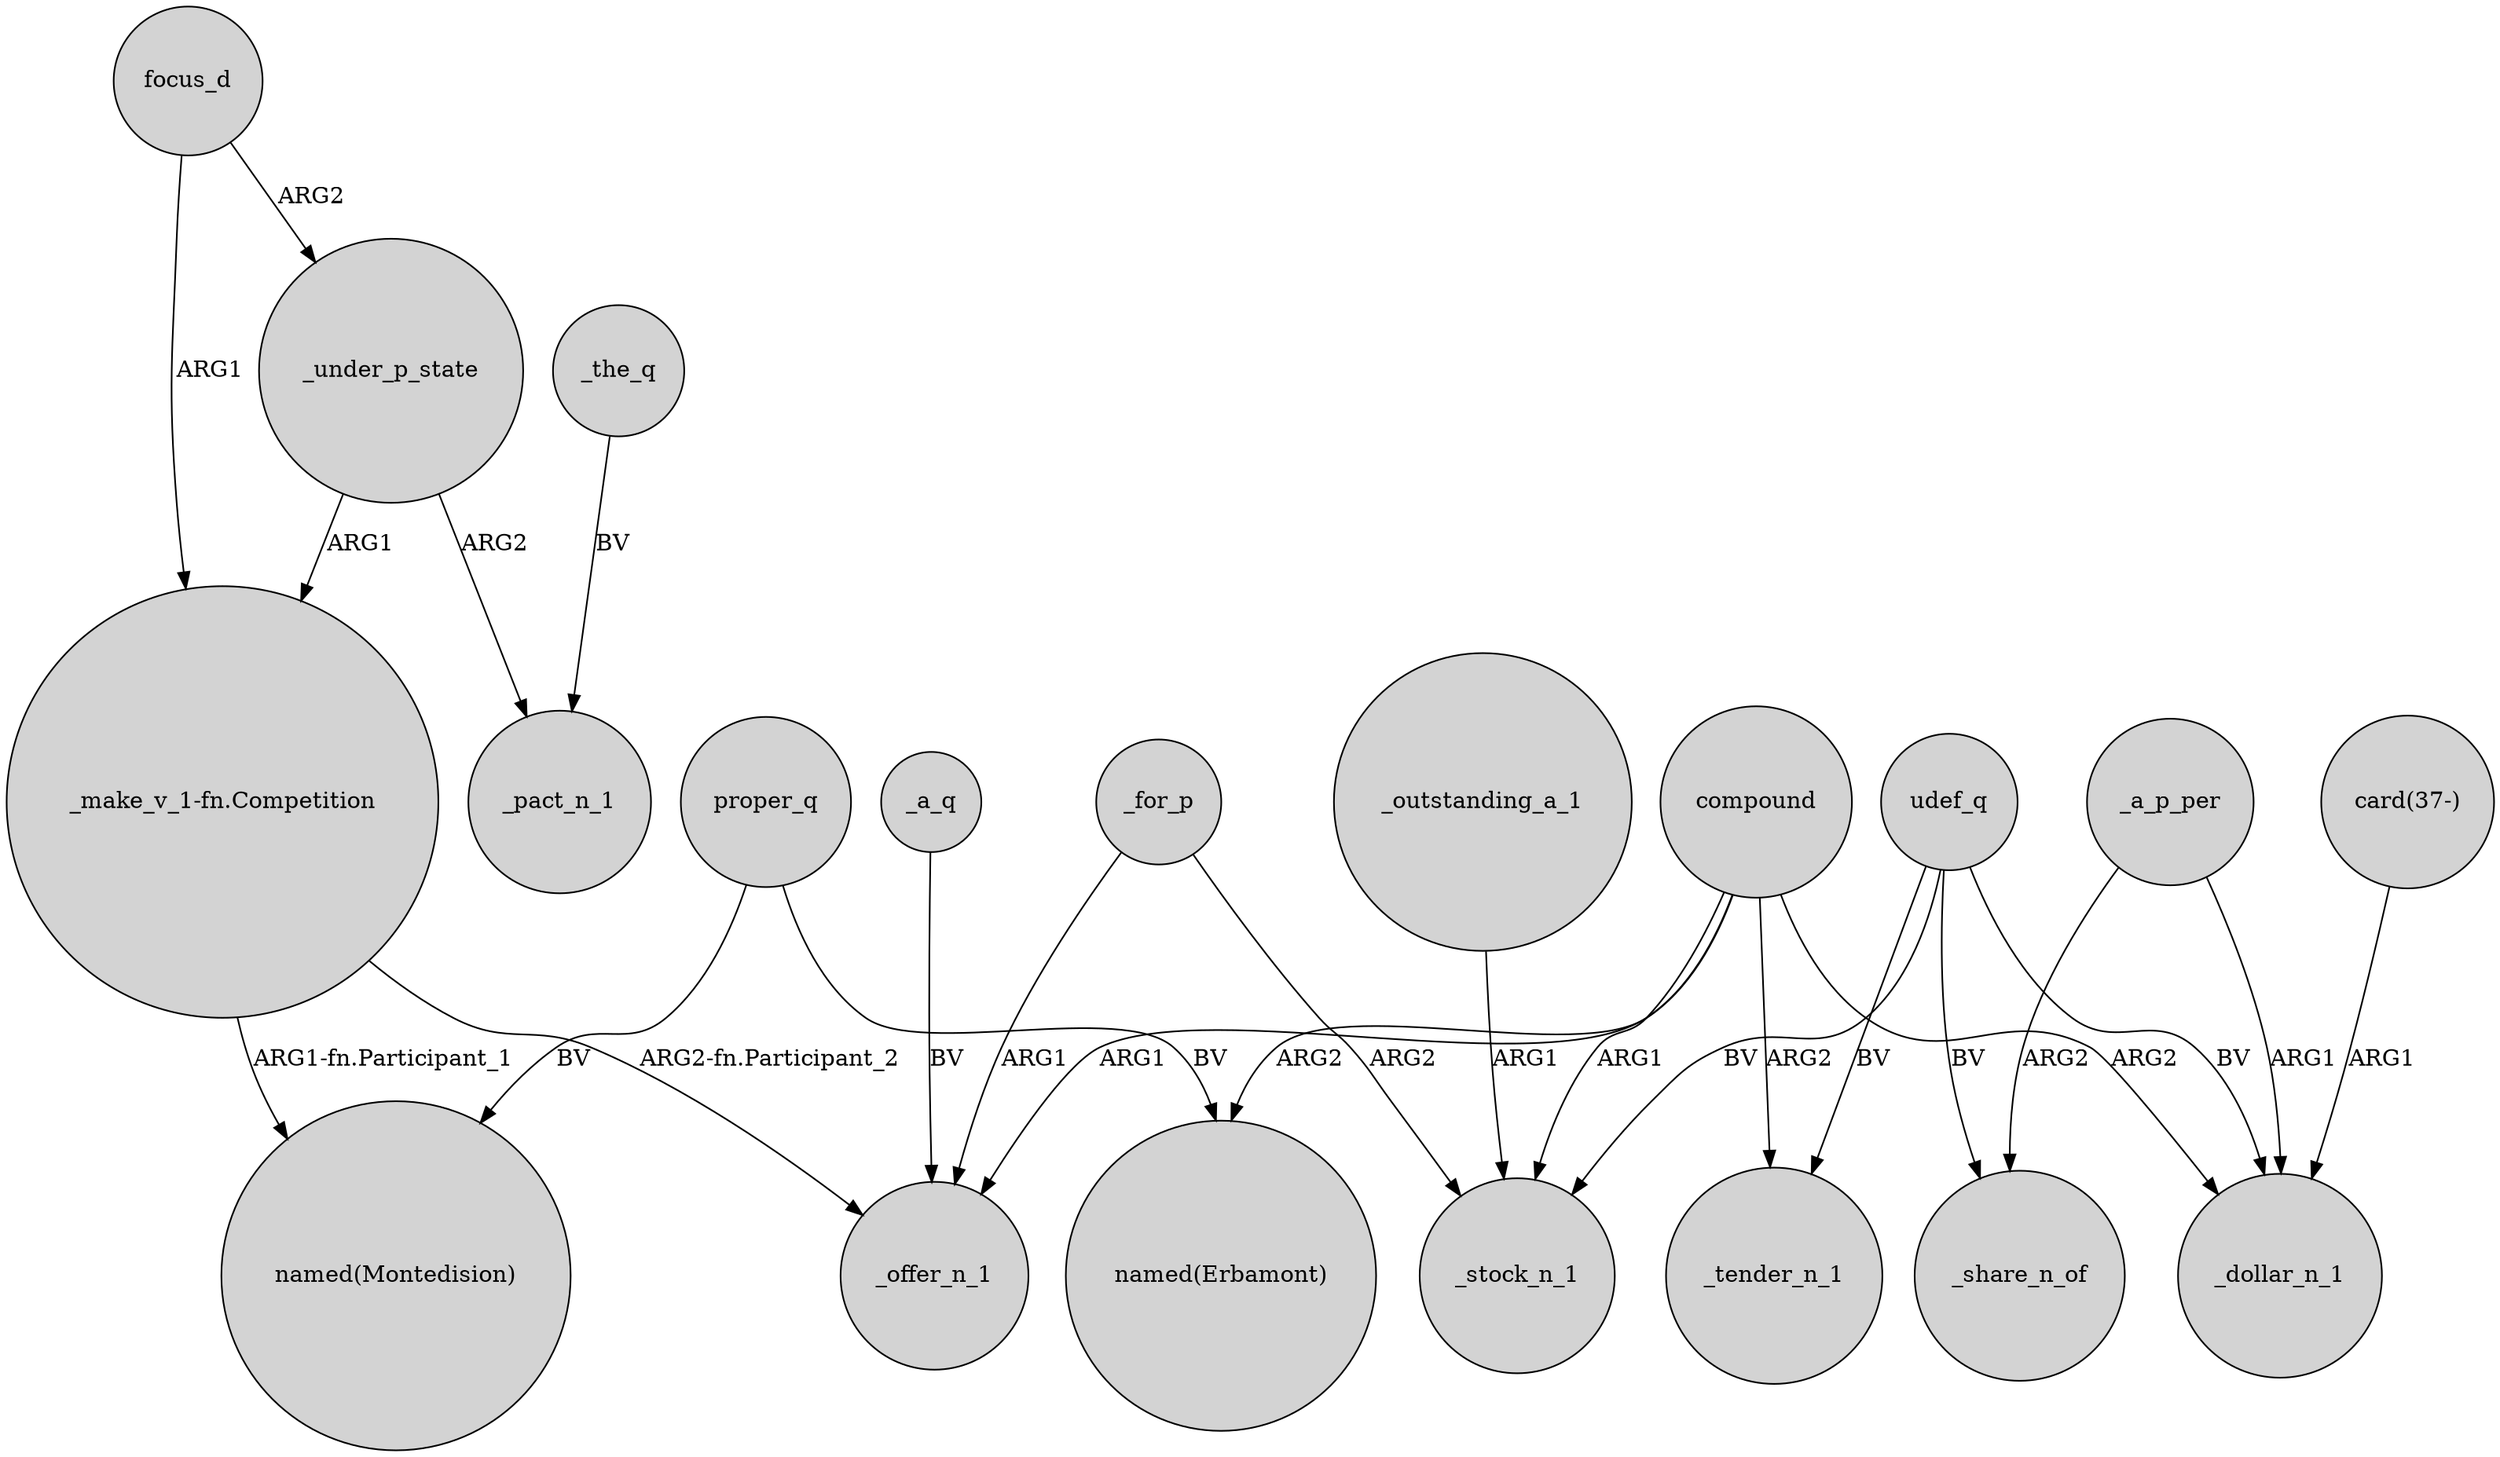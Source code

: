 digraph {
	node [shape=circle style=filled]
	focus_d -> "_make_v_1-fn.Competition" [label=ARG1]
	_for_p -> _offer_n_1 [label=ARG1]
	proper_q -> "named(Montedision)" [label=BV]
	"_make_v_1-fn.Competition" -> "named(Montedision)" [label="ARG1-fn.Participant_1"]
	compound -> _dollar_n_1 [label=ARG2]
	_the_q -> _pact_n_1 [label=BV]
	compound -> _offer_n_1 [label=ARG1]
	compound -> _stock_n_1 [label=ARG1]
	"_make_v_1-fn.Competition" -> _offer_n_1 [label="ARG2-fn.Participant_2"]
	_under_p_state -> _pact_n_1 [label=ARG2]
	_under_p_state -> "_make_v_1-fn.Competition" [label=ARG1]
	udef_q -> _stock_n_1 [label=BV]
	_outstanding_a_1 -> _stock_n_1 [label=ARG1]
	udef_q -> _tender_n_1 [label=BV]
	_a_p_per -> _share_n_of [label=ARG2]
	compound -> _tender_n_1 [label=ARG2]
	udef_q -> _share_n_of [label=BV]
	udef_q -> _dollar_n_1 [label=BV]
	compound -> "named(Erbamont)" [label=ARG2]
	_a_p_per -> _dollar_n_1 [label=ARG1]
	proper_q -> "named(Erbamont)" [label=BV]
	_for_p -> _stock_n_1 [label=ARG2]
	focus_d -> _under_p_state [label=ARG2]
	_a_q -> _offer_n_1 [label=BV]
	"card(37-)" -> _dollar_n_1 [label=ARG1]
}
